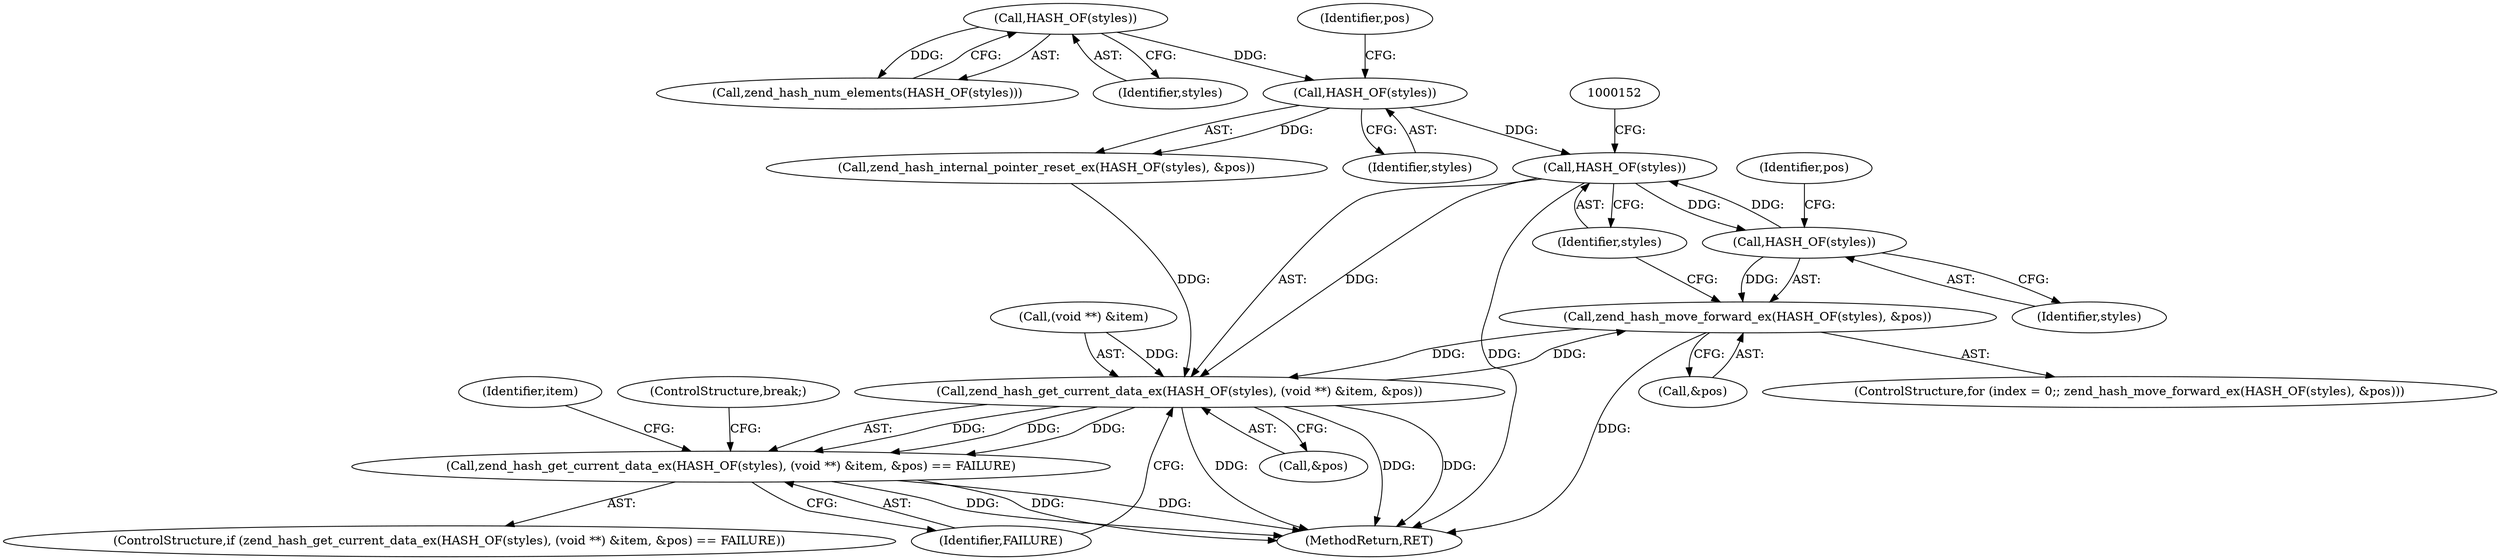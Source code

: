 digraph "0_php-src_2938329ce19cb8c4197dec146c3ec887c6f61d01@pointer" {
"1000149" [label="(Call,HASH_OF(styles))"];
"1000131" [label="(Call,HASH_OF(styles))"];
"1000127" [label="(Call,HASH_OF(styles))"];
"1000140" [label="(Call,HASH_OF(styles))"];
"1000149" [label="(Call,HASH_OF(styles))"];
"1000139" [label="(Call,zend_hash_move_forward_ex(HASH_OF(styles), &pos))"];
"1000148" [label="(Call,zend_hash_get_current_data_ex(HASH_OF(styles), (void **) &item, &pos))"];
"1000147" [label="(Call,zend_hash_get_current_data_ex(HASH_OF(styles), (void **) &item, &pos) == FAILURE)"];
"1000140" [label="(Call,HASH_OF(styles))"];
"1000146" [label="(ControlStructure,if (zend_hash_get_current_data_ex(HASH_OF(styles), (void **) &item, &pos) == FAILURE))"];
"1000139" [label="(Call,zend_hash_move_forward_ex(HASH_OF(styles), &pos))"];
"1000176" [label="(MethodReturn,RET)"];
"1000126" [label="(Call,zend_hash_num_elements(HASH_OF(styles)))"];
"1000148" [label="(Call,zend_hash_get_current_data_ex(HASH_OF(styles), (void **) &item, &pos))"];
"1000147" [label="(Call,zend_hash_get_current_data_ex(HASH_OF(styles), (void **) &item, &pos) == FAILURE)"];
"1000128" [label="(Identifier,styles)"];
"1000151" [label="(Call,(void **) &item)"];
"1000150" [label="(Identifier,styles)"];
"1000131" [label="(Call,HASH_OF(styles))"];
"1000149" [label="(Call,HASH_OF(styles))"];
"1000143" [label="(Identifier,pos)"];
"1000142" [label="(Call,&pos)"];
"1000155" [label="(Call,&pos)"];
"1000130" [label="(Call,zend_hash_internal_pointer_reset_ex(HASH_OF(styles), &pos))"];
"1000135" [label="(ControlStructure,for (index = 0;; zend_hash_move_forward_ex(HASH_OF(styles), &pos)))"];
"1000134" [label="(Identifier,pos)"];
"1000157" [label="(Identifier,FAILURE)"];
"1000161" [label="(Identifier,item)"];
"1000132" [label="(Identifier,styles)"];
"1000127" [label="(Call,HASH_OF(styles))"];
"1000141" [label="(Identifier,styles)"];
"1000159" [label="(ControlStructure,break;)"];
"1000149" -> "1000148"  [label="AST: "];
"1000149" -> "1000150"  [label="CFG: "];
"1000150" -> "1000149"  [label="AST: "];
"1000152" -> "1000149"  [label="CFG: "];
"1000149" -> "1000176"  [label="DDG: "];
"1000149" -> "1000140"  [label="DDG: "];
"1000149" -> "1000148"  [label="DDG: "];
"1000131" -> "1000149"  [label="DDG: "];
"1000140" -> "1000149"  [label="DDG: "];
"1000131" -> "1000130"  [label="AST: "];
"1000131" -> "1000132"  [label="CFG: "];
"1000132" -> "1000131"  [label="AST: "];
"1000134" -> "1000131"  [label="CFG: "];
"1000131" -> "1000130"  [label="DDG: "];
"1000127" -> "1000131"  [label="DDG: "];
"1000127" -> "1000126"  [label="AST: "];
"1000127" -> "1000128"  [label="CFG: "];
"1000128" -> "1000127"  [label="AST: "];
"1000126" -> "1000127"  [label="CFG: "];
"1000127" -> "1000126"  [label="DDG: "];
"1000140" -> "1000139"  [label="AST: "];
"1000140" -> "1000141"  [label="CFG: "];
"1000141" -> "1000140"  [label="AST: "];
"1000143" -> "1000140"  [label="CFG: "];
"1000140" -> "1000139"  [label="DDG: "];
"1000139" -> "1000135"  [label="AST: "];
"1000139" -> "1000142"  [label="CFG: "];
"1000142" -> "1000139"  [label="AST: "];
"1000150" -> "1000139"  [label="CFG: "];
"1000139" -> "1000176"  [label="DDG: "];
"1000148" -> "1000139"  [label="DDG: "];
"1000139" -> "1000148"  [label="DDG: "];
"1000148" -> "1000147"  [label="AST: "];
"1000148" -> "1000155"  [label="CFG: "];
"1000151" -> "1000148"  [label="AST: "];
"1000155" -> "1000148"  [label="AST: "];
"1000157" -> "1000148"  [label="CFG: "];
"1000148" -> "1000176"  [label="DDG: "];
"1000148" -> "1000176"  [label="DDG: "];
"1000148" -> "1000176"  [label="DDG: "];
"1000148" -> "1000147"  [label="DDG: "];
"1000148" -> "1000147"  [label="DDG: "];
"1000148" -> "1000147"  [label="DDG: "];
"1000151" -> "1000148"  [label="DDG: "];
"1000130" -> "1000148"  [label="DDG: "];
"1000147" -> "1000146"  [label="AST: "];
"1000147" -> "1000157"  [label="CFG: "];
"1000157" -> "1000147"  [label="AST: "];
"1000159" -> "1000147"  [label="CFG: "];
"1000161" -> "1000147"  [label="CFG: "];
"1000147" -> "1000176"  [label="DDG: "];
"1000147" -> "1000176"  [label="DDG: "];
"1000147" -> "1000176"  [label="DDG: "];
}
